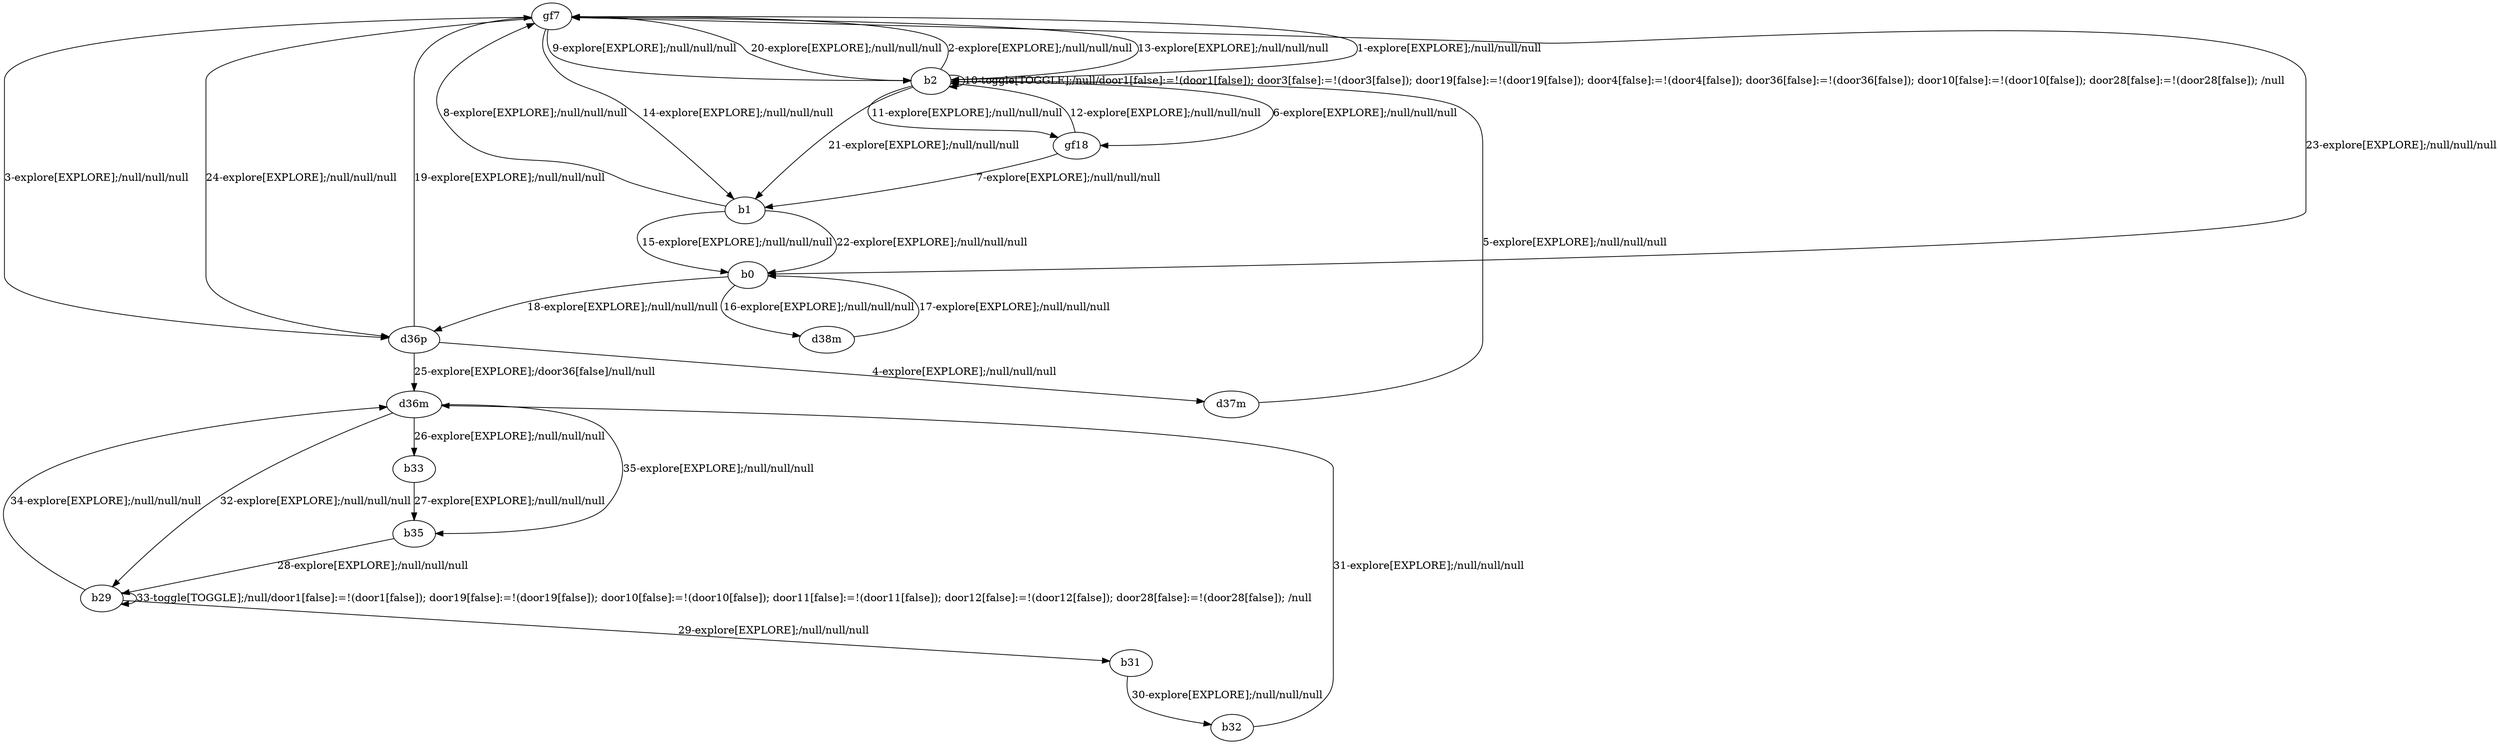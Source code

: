 # Total number of goals covered by this test: 2
# d36m --> b35
# b29 --> d36m

digraph g {
"gf7" -> "b2" [label = "1-explore[EXPLORE];/null/null/null"];
"b2" -> "gf7" [label = "2-explore[EXPLORE];/null/null/null"];
"gf7" -> "d36p" [label = "3-explore[EXPLORE];/null/null/null"];
"d36p" -> "d37m" [label = "4-explore[EXPLORE];/null/null/null"];
"d37m" -> "b2" [label = "5-explore[EXPLORE];/null/null/null"];
"b2" -> "gf18" [label = "6-explore[EXPLORE];/null/null/null"];
"gf18" -> "b1" [label = "7-explore[EXPLORE];/null/null/null"];
"b1" -> "gf7" [label = "8-explore[EXPLORE];/null/null/null"];
"gf7" -> "b2" [label = "9-explore[EXPLORE];/null/null/null"];
"b2" -> "b2" [label = "10-toggle[TOGGLE];/null/door1[false]:=!(door1[false]); door3[false]:=!(door3[false]); door19[false]:=!(door19[false]); door4[false]:=!(door4[false]); door36[false]:=!(door36[false]); door10[false]:=!(door10[false]); door28[false]:=!(door28[false]); /null"];
"b2" -> "gf18" [label = "11-explore[EXPLORE];/null/null/null"];
"gf18" -> "b2" [label = "12-explore[EXPLORE];/null/null/null"];
"b2" -> "gf7" [label = "13-explore[EXPLORE];/null/null/null"];
"gf7" -> "b1" [label = "14-explore[EXPLORE];/null/null/null"];
"b1" -> "b0" [label = "15-explore[EXPLORE];/null/null/null"];
"b0" -> "d38m" [label = "16-explore[EXPLORE];/null/null/null"];
"d38m" -> "b0" [label = "17-explore[EXPLORE];/null/null/null"];
"b0" -> "d36p" [label = "18-explore[EXPLORE];/null/null/null"];
"d36p" -> "gf7" [label = "19-explore[EXPLORE];/null/null/null"];
"gf7" -> "b2" [label = "20-explore[EXPLORE];/null/null/null"];
"b2" -> "b1" [label = "21-explore[EXPLORE];/null/null/null"];
"b1" -> "b0" [label = "22-explore[EXPLORE];/null/null/null"];
"b0" -> "gf7" [label = "23-explore[EXPLORE];/null/null/null"];
"gf7" -> "d36p" [label = "24-explore[EXPLORE];/null/null/null"];
"d36p" -> "d36m" [label = "25-explore[EXPLORE];/door36[false]/null/null"];
"d36m" -> "b33" [label = "26-explore[EXPLORE];/null/null/null"];
"b33" -> "b35" [label = "27-explore[EXPLORE];/null/null/null"];
"b35" -> "b29" [label = "28-explore[EXPLORE];/null/null/null"];
"b29" -> "b31" [label = "29-explore[EXPLORE];/null/null/null"];
"b31" -> "b32" [label = "30-explore[EXPLORE];/null/null/null"];
"b32" -> "d36m" [label = "31-explore[EXPLORE];/null/null/null"];
"d36m" -> "b29" [label = "32-explore[EXPLORE];/null/null/null"];
"b29" -> "b29" [label = "33-toggle[TOGGLE];/null/door1[false]:=!(door1[false]); door19[false]:=!(door19[false]); door10[false]:=!(door10[false]); door11[false]:=!(door11[false]); door12[false]:=!(door12[false]); door28[false]:=!(door28[false]); /null"];
"b29" -> "d36m" [label = "34-explore[EXPLORE];/null/null/null"];
"d36m" -> "b35" [label = "35-explore[EXPLORE];/null/null/null"];
}